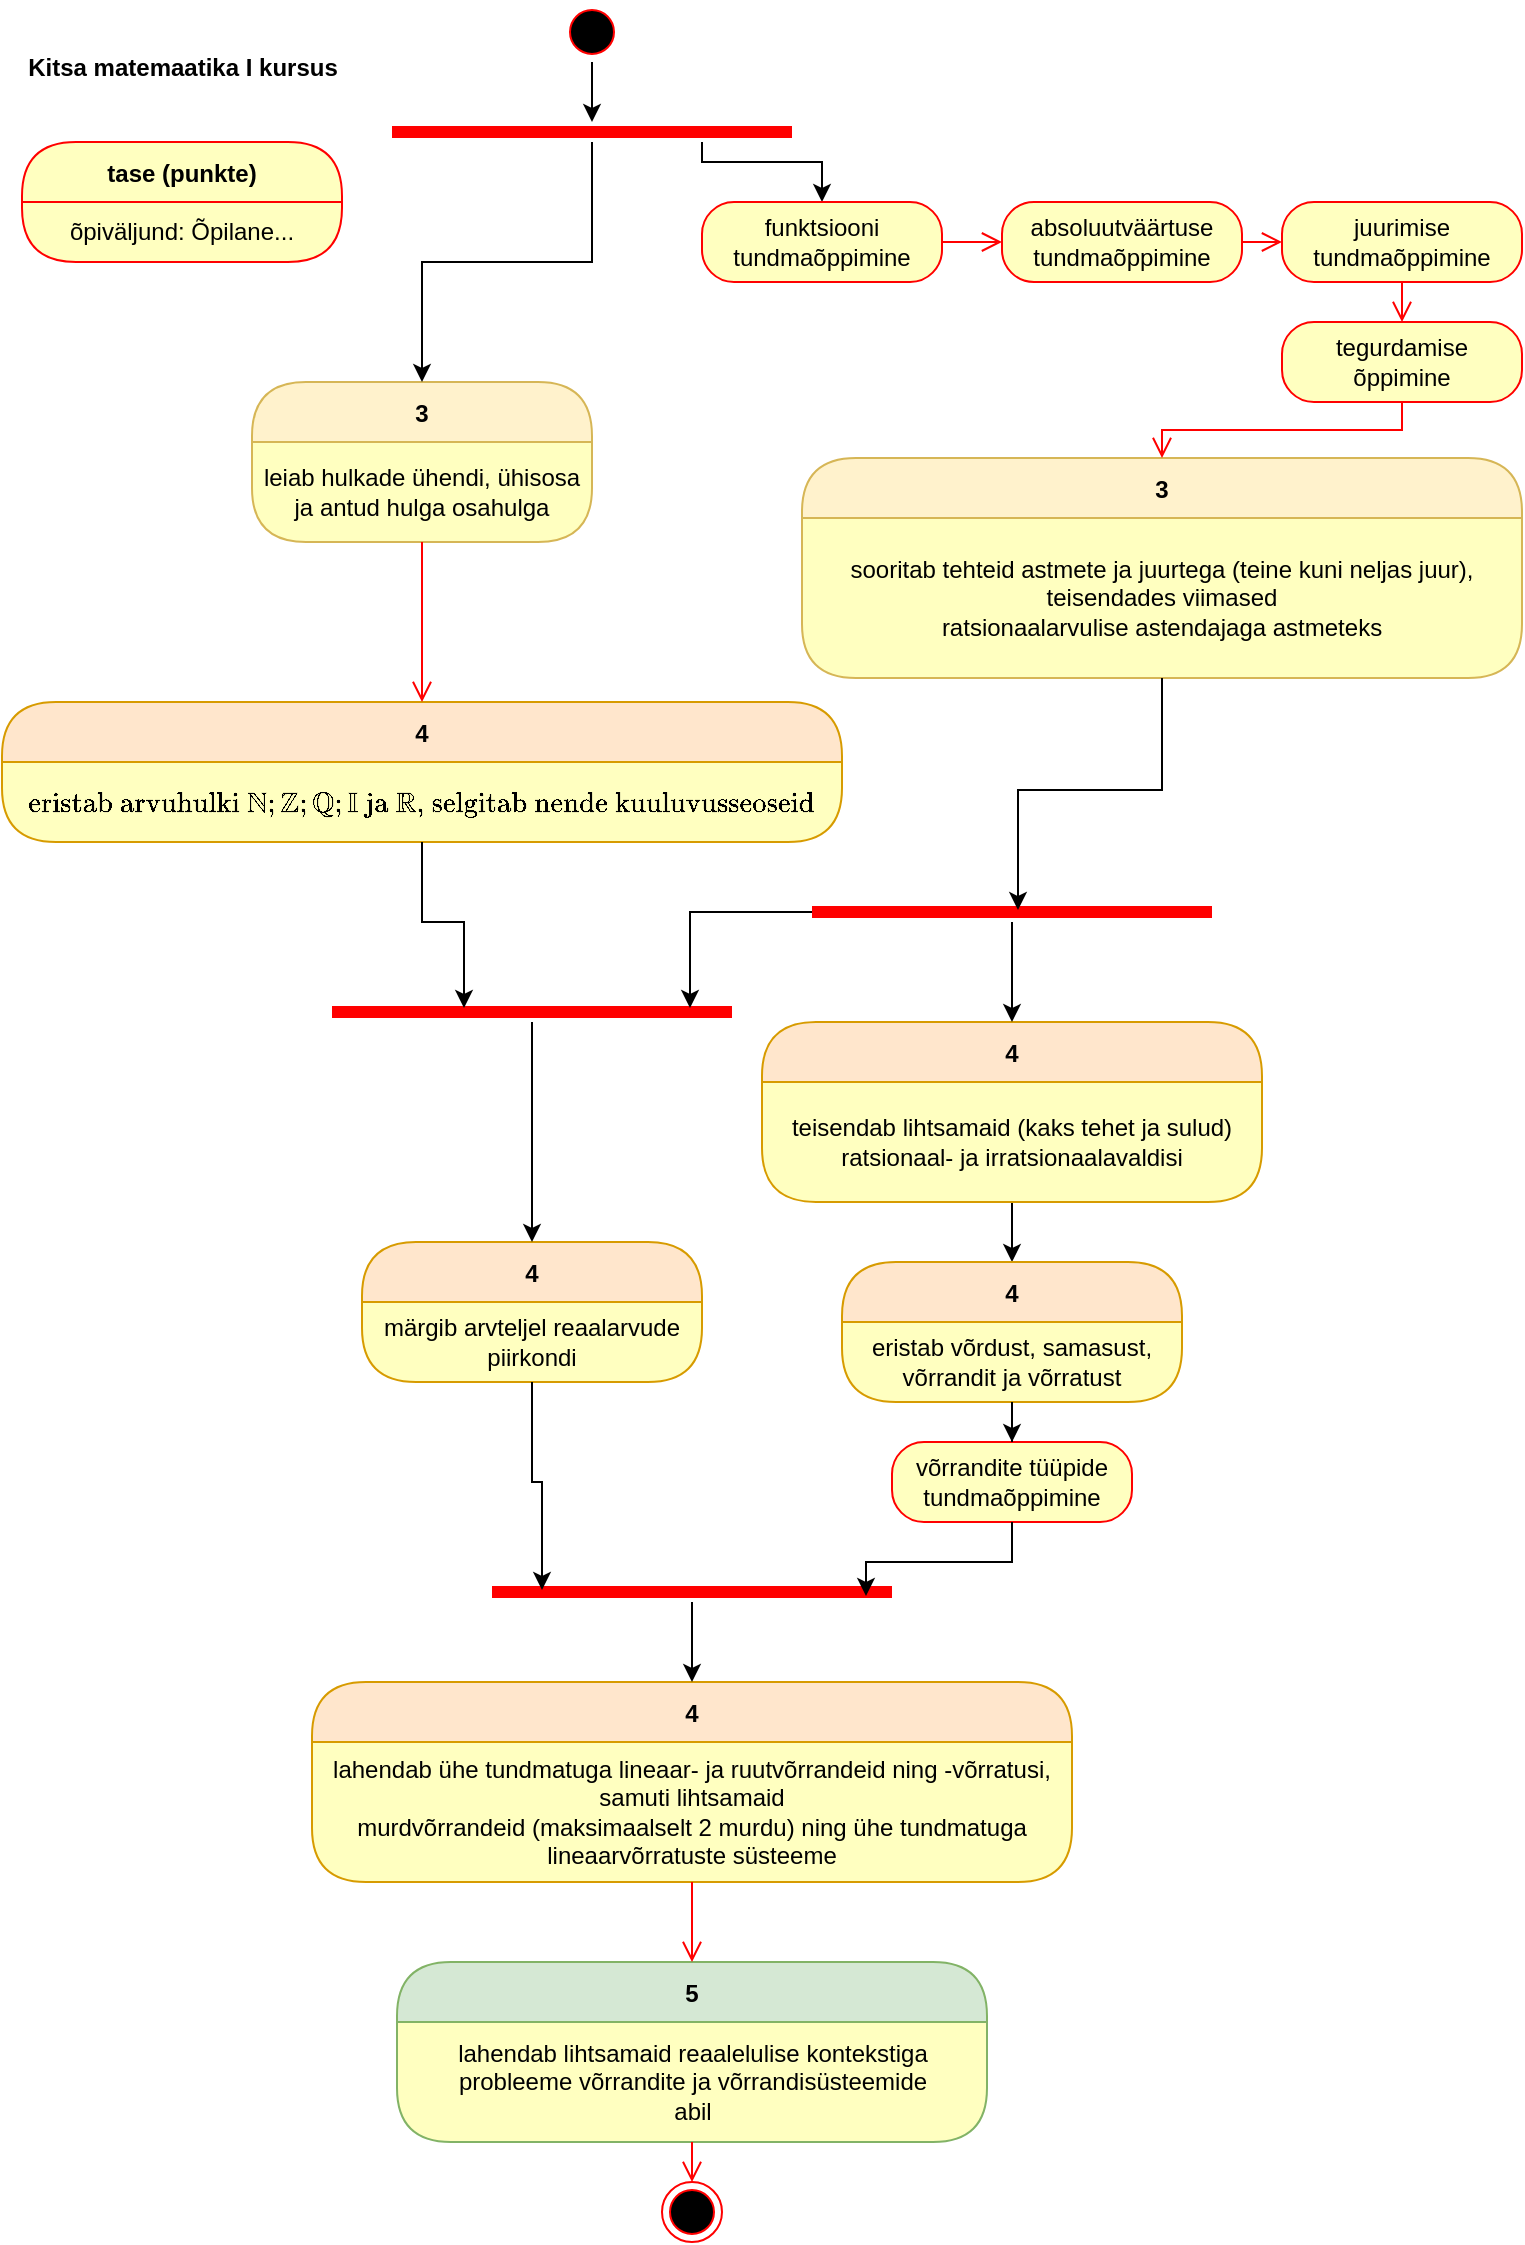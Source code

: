<mxfile version="25.0.1" pages="2">
  <diagram name="Page-1" id="HOLbYARwxGNt5G9FzNMO">
    <mxGraphModel dx="740" dy="413" grid="1" gridSize="10" guides="1" tooltips="1" connect="1" arrows="1" fold="1" page="1" pageScale="1" pageWidth="827" pageHeight="1169" math="1" shadow="0">
      <root>
        <mxCell id="0" />
        <mxCell id="1" parent="0" />
        <mxCell id="H3njUC9bQLBFBT5jkG47-1" value="" style="ellipse;html=1;shape=endState;fillColor=#000000;strokeColor=#ff0000;" parent="1" vertex="1">
          <mxGeometry x="370" y="1110" width="30" height="30" as="geometry" />
        </mxCell>
        <mxCell id="H3njUC9bQLBFBT5jkG47-2" value="5" style="swimlane;fontStyle=1;align=center;verticalAlign=middle;childLayout=stackLayout;horizontal=1;startSize=30;horizontalStack=0;resizeParent=0;resizeLast=1;container=0;collapsible=0;rounded=1;arcSize=30;strokeColor=#82b366;fillColor=#d5e8d4;swimlaneFillColor=#ffffc0;dropTarget=0;" parent="1" vertex="1">
          <mxGeometry x="237.5" y="1000" width="295" height="90" as="geometry" />
        </mxCell>
        <mxCell id="H3njUC9bQLBFBT5jkG47-3" value=" lahendab lihtsamaid reaalelulise kontekstiga probleeme võrrandite ja võrrandisüsteemide&lt;br/&gt;abil" style="text;html=1;strokeColor=none;fillColor=none;align=center;verticalAlign=middle;spacingLeft=4;spacingRight=4;whiteSpace=wrap;overflow=hidden;rotatable=0;fontColor=#000000;" parent="H3njUC9bQLBFBT5jkG47-2" vertex="1">
          <mxGeometry y="30" width="295" height="60" as="geometry" />
        </mxCell>
        <mxCell id="H3njUC9bQLBFBT5jkG47-4" value="" style="edgeStyle=orthogonalEdgeStyle;html=1;verticalAlign=bottom;endArrow=open;endSize=8;strokeColor=#ff0000;rounded=0;" parent="1" source="H3njUC9bQLBFBT5jkG47-2" target="H3njUC9bQLBFBT5jkG47-1" edge="1">
          <mxGeometry relative="1" as="geometry">
            <mxPoint x="380" y="980" as="targetPoint" />
          </mxGeometry>
        </mxCell>
        <mxCell id="Rrk2SFUDBp2oYCEs8pPQ-13" style="edgeStyle=orthogonalEdgeStyle;rounded=0;orthogonalLoop=1;jettySize=auto;html=1;" parent="1" source="H3njUC9bQLBFBT5jkG47-5" target="H3njUC9bQLBFBT5jkG47-14" edge="1">
          <mxGeometry relative="1" as="geometry" />
        </mxCell>
        <mxCell id="H3njUC9bQLBFBT5jkG47-5" value="4" style="swimlane;fontStyle=1;align=center;verticalAlign=middle;childLayout=stackLayout;horizontal=1;startSize=30;horizontalStack=0;resizeParent=0;resizeLast=1;container=0;collapsible=0;rounded=1;arcSize=30;strokeColor=#d79b00;fillColor=#ffe6cc;swimlaneFillColor=#ffffc0;dropTarget=0;" parent="1" vertex="1">
          <mxGeometry x="420" y="530" width="250" height="90" as="geometry" />
        </mxCell>
        <mxCell id="H3njUC9bQLBFBT5jkG47-6" value=" teisendab lihtsamaid (kaks tehet ja sulud) ratsionaal- ja irratsionaalavaldisi" style="text;html=1;strokeColor=none;fillColor=none;align=center;verticalAlign=middle;spacingLeft=4;spacingRight=4;whiteSpace=wrap;overflow=hidden;rotatable=0;fontColor=#000000;" parent="H3njUC9bQLBFBT5jkG47-5" vertex="1">
          <mxGeometry y="30" width="250" height="60" as="geometry" />
        </mxCell>
        <mxCell id="H3njUC9bQLBFBT5jkG47-8" value="3" style="swimlane;fontStyle=1;align=center;verticalAlign=middle;childLayout=stackLayout;horizontal=1;startSize=30;horizontalStack=0;resizeParent=0;resizeLast=1;container=0;collapsible=0;rounded=1;arcSize=30;strokeColor=#d6b656;fillColor=#fff2cc;swimlaneFillColor=#ffffc0;dropTarget=0;" parent="1" vertex="1">
          <mxGeometry x="440" y="248" width="360" height="110" as="geometry" />
        </mxCell>
        <mxCell id="H3njUC9bQLBFBT5jkG47-9" value="sooritab tehteid astmete ja juurtega (teine kuni neljas juur), teisendades viimased&lt;br/&gt;ratsionaalarvulise astendajaga astmeteks" style="text;html=1;strokeColor=none;fillColor=none;align=center;verticalAlign=middle;spacingLeft=4;spacingRight=4;whiteSpace=wrap;overflow=hidden;rotatable=0;fontColor=#000000;" parent="H3njUC9bQLBFBT5jkG47-8" vertex="1">
          <mxGeometry y="30" width="360" height="80" as="geometry" />
        </mxCell>
        <mxCell id="H3njUC9bQLBFBT5jkG47-11" value="4" style="swimlane;fontStyle=1;align=center;verticalAlign=middle;childLayout=stackLayout;horizontal=1;startSize=30;horizontalStack=0;resizeParent=0;resizeLast=1;container=0;collapsible=0;rounded=1;arcSize=30;strokeColor=#d79b00;fillColor=#ffe6cc;swimlaneFillColor=#ffffc0;dropTarget=0;" parent="1" vertex="1">
          <mxGeometry x="195" y="860" width="380" height="100" as="geometry" />
        </mxCell>
        <mxCell id="H3njUC9bQLBFBT5jkG47-12" value=" lahendab ühe tundmatuga lineaar- ja ruutvõrrandeid ning -võrratusi, samuti lihtsamaid&lt;br/&gt;murdvõrrandeid (maksimaalselt 2 murdu) ning ühe tundmatuga lineaarvõrratuste süsteeme" style="text;html=1;strokeColor=none;fillColor=none;align=center;verticalAlign=middle;spacingLeft=4;spacingRight=4;whiteSpace=wrap;overflow=hidden;rotatable=0;fontColor=#000000;" parent="H3njUC9bQLBFBT5jkG47-11" vertex="1">
          <mxGeometry y="30" width="380" height="70" as="geometry" />
        </mxCell>
        <mxCell id="H3njUC9bQLBFBT5jkG47-13" value="" style="edgeStyle=orthogonalEdgeStyle;html=1;verticalAlign=bottom;endArrow=open;endSize=8;strokeColor=#ff0000;rounded=0;" parent="1" source="H3njUC9bQLBFBT5jkG47-11" target="H3njUC9bQLBFBT5jkG47-2" edge="1">
          <mxGeometry relative="1" as="geometry">
            <mxPoint x="380" y="560" as="targetPoint" />
            <Array as="points">
              <mxPoint x="385" y="980" />
              <mxPoint x="385" y="980" />
            </Array>
          </mxGeometry>
        </mxCell>
        <mxCell id="H3njUC9bQLBFBT5jkG47-14" value="4" style="swimlane;fontStyle=1;align=center;verticalAlign=middle;childLayout=stackLayout;horizontal=1;startSize=30;horizontalStack=0;resizeParent=0;resizeLast=1;container=0;collapsible=0;rounded=1;arcSize=30;strokeColor=#d79b00;fillColor=#ffe6cc;swimlaneFillColor=#ffffc0;dropTarget=0;" parent="1" vertex="1">
          <mxGeometry x="460" y="650" width="170" height="70" as="geometry" />
        </mxCell>
        <mxCell id="H3njUC9bQLBFBT5jkG47-15" value="eristab võrdust, samasust, võrrandit ja võrratust" style="text;html=1;strokeColor=none;fillColor=none;align=center;verticalAlign=middle;spacingLeft=4;spacingRight=4;whiteSpace=wrap;overflow=hidden;rotatable=0;fontColor=#000000;" parent="H3njUC9bQLBFBT5jkG47-14" vertex="1">
          <mxGeometry y="30" width="170" height="40" as="geometry" />
        </mxCell>
        <mxCell id="H3njUC9bQLBFBT5jkG47-17" value="4" style="swimlane;fontStyle=1;align=center;verticalAlign=middle;childLayout=stackLayout;horizontal=1;startSize=30;horizontalStack=0;resizeParent=0;resizeLast=1;container=0;collapsible=0;rounded=1;arcSize=30;strokeColor=#d79b00;fillColor=#ffe6cc;swimlaneFillColor=#ffffc0;dropTarget=0;" parent="1" vertex="1">
          <mxGeometry x="220" y="640" width="170" height="70" as="geometry" />
        </mxCell>
        <mxCell id="H3njUC9bQLBFBT5jkG47-18" value="märgib arvteljel reaalarvude piirkondi" style="text;html=1;strokeColor=none;fillColor=none;align=center;verticalAlign=middle;spacingLeft=4;spacingRight=4;whiteSpace=wrap;overflow=hidden;rotatable=0;fontColor=#000000;" parent="H3njUC9bQLBFBT5jkG47-17" vertex="1">
          <mxGeometry y="30" width="170" height="40" as="geometry" />
        </mxCell>
        <mxCell id="H3njUC9bQLBFBT5jkG47-20" value="4" style="swimlane;fontStyle=1;align=center;verticalAlign=middle;childLayout=stackLayout;horizontal=1;startSize=30;horizontalStack=0;resizeParent=0;resizeLast=1;container=0;collapsible=0;rounded=1;arcSize=30;strokeColor=#d79b00;fillColor=#ffe6cc;swimlaneFillColor=#ffffc0;dropTarget=0;" parent="1" vertex="1">
          <mxGeometry x="40" y="370" width="420" height="70" as="geometry" />
        </mxCell>
        <mxCell id="H3njUC9bQLBFBT5jkG47-21" value="$$\text{eristab arvuhulki } \mathbb{N}; \mathbb{Z}; \mathbb{Q}; \mathbb{I}\text{ ja }\mathbb{R}\text{, selgitab nende kuuluvusseoseid}$$" style="text;html=1;strokeColor=none;fillColor=none;align=center;verticalAlign=middle;spacingLeft=4;spacingRight=4;whiteSpace=wrap;overflow=hidden;rotatable=0;fontColor=#000000;fontFamily=Helvetica;" parent="H3njUC9bQLBFBT5jkG47-20" vertex="1">
          <mxGeometry y="30" width="420" height="40" as="geometry" />
        </mxCell>
        <mxCell id="H3njUC9bQLBFBT5jkG47-23" value="3" style="swimlane;fontStyle=1;align=center;verticalAlign=middle;childLayout=stackLayout;horizontal=1;startSize=30;horizontalStack=0;resizeParent=0;resizeLast=1;container=0;collapsible=0;rounded=1;arcSize=30;strokeColor=#d6b656;fillColor=#fff2cc;swimlaneFillColor=#ffffc0;dropTarget=0;" parent="1" vertex="1">
          <mxGeometry x="165" y="210" width="170" height="80" as="geometry" />
        </mxCell>
        <mxCell id="H3njUC9bQLBFBT5jkG47-24" value=" leiab hulkade ühendi, ühisosa ja antud hulga osahulga" style="text;html=1;strokeColor=none;fillColor=none;align=center;verticalAlign=middle;spacingLeft=4;spacingRight=4;whiteSpace=wrap;overflow=hidden;rotatable=0;fontColor=#000000;" parent="H3njUC9bQLBFBT5jkG47-23" vertex="1">
          <mxGeometry y="30" width="170" height="50" as="geometry" />
        </mxCell>
        <mxCell id="H3njUC9bQLBFBT5jkG47-29" value=" leiab hulkade ühendi, ühisosa ja antud hulga osahulga" style="text;html=1;strokeColor=none;fillColor=none;align=center;verticalAlign=middle;spacingLeft=4;spacingRight=4;whiteSpace=wrap;overflow=hidden;rotatable=0;fontColor=#000000;" parent="H3njUC9bQLBFBT5jkG47-23" vertex="1">
          <mxGeometry y="80" width="170" as="geometry" />
        </mxCell>
        <mxCell id="H3njUC9bQLBFBT5jkG47-25" value="" style="edgeStyle=orthogonalEdgeStyle;html=1;verticalAlign=bottom;endArrow=open;endSize=8;strokeColor=#ff0000;rounded=0;" parent="1" source="H3njUC9bQLBFBT5jkG47-23" target="H3njUC9bQLBFBT5jkG47-20" edge="1">
          <mxGeometry relative="1" as="geometry">
            <mxPoint x="250" y="180" as="targetPoint" />
          </mxGeometry>
        </mxCell>
        <mxCell id="H3njUC9bQLBFBT5jkG47-26" value="" style="ellipse;html=1;shape=startState;fillColor=#000000;strokeColor=#ff0000;" parent="1" vertex="1">
          <mxGeometry x="320" y="20" width="30" height="30" as="geometry" />
        </mxCell>
        <mxCell id="H3njUC9bQLBFBT5jkG47-33" value="võrrandite tüüpide tundmaõppimine" style="rounded=1;whiteSpace=wrap;html=1;arcSize=40;fontColor=#000000;fillColor=#ffffc0;strokeColor=#ff0000;" parent="1" vertex="1">
          <mxGeometry x="485" y="740" width="120" height="40" as="geometry" />
        </mxCell>
        <mxCell id="H3njUC9bQLBFBT5jkG47-35" style="edgeStyle=orthogonalEdgeStyle;rounded=0;orthogonalLoop=1;jettySize=auto;html=1;" parent="1" source="H3njUC9bQLBFBT5jkG47-15" target="H3njUC9bQLBFBT5jkG47-33" edge="1">
          <mxGeometry relative="1" as="geometry" />
        </mxCell>
        <mxCell id="Rrk2SFUDBp2oYCEs8pPQ-14" style="edgeStyle=orthogonalEdgeStyle;rounded=0;orthogonalLoop=1;jettySize=auto;html=1;" parent="1" source="H3njUC9bQLBFBT5jkG47-36" target="H3njUC9bQLBFBT5jkG47-17" edge="1">
          <mxGeometry relative="1" as="geometry" />
        </mxCell>
        <mxCell id="H3njUC9bQLBFBT5jkG47-36" value="" style="shape=line;html=1;strokeWidth=6;strokeColor=#ff0000;" parent="1" vertex="1">
          <mxGeometry x="205" y="520" width="200" height="10" as="geometry" />
        </mxCell>
        <mxCell id="H3njUC9bQLBFBT5jkG47-41" style="edgeStyle=orthogonalEdgeStyle;rounded=0;orthogonalLoop=1;jettySize=auto;html=1;" parent="1" source="H3njUC9bQLBFBT5jkG47-38" target="H3njUC9bQLBFBT5jkG47-23" edge="1">
          <mxGeometry relative="1" as="geometry" />
        </mxCell>
        <mxCell id="Rrk2SFUDBp2oYCEs8pPQ-19" style="edgeStyle=orthogonalEdgeStyle;rounded=0;orthogonalLoop=1;jettySize=auto;html=1;" parent="1" source="H3njUC9bQLBFBT5jkG47-38" target="4UdZrBosyjMKKWAFA344-3" edge="1">
          <mxGeometry relative="1" as="geometry">
            <Array as="points">
              <mxPoint x="390" y="100" />
              <mxPoint x="450" y="100" />
            </Array>
          </mxGeometry>
        </mxCell>
        <mxCell id="H3njUC9bQLBFBT5jkG47-38" value="" style="shape=line;html=1;strokeWidth=6;strokeColor=#ff0000;" parent="1" vertex="1">
          <mxGeometry x="235" y="80" width="200" height="10" as="geometry" />
        </mxCell>
        <mxCell id="H3njUC9bQLBFBT5jkG47-40" style="edgeStyle=orthogonalEdgeStyle;rounded=0;orthogonalLoop=1;jettySize=auto;html=1;entryX=0.5;entryY=0;entryDx=0;entryDy=0;entryPerimeter=0;" parent="1" source="H3njUC9bQLBFBT5jkG47-26" target="H3njUC9bQLBFBT5jkG47-38" edge="1">
          <mxGeometry relative="1" as="geometry" />
        </mxCell>
        <mxCell id="Rrk2SFUDBp2oYCEs8pPQ-15" style="edgeStyle=orthogonalEdgeStyle;rounded=0;orthogonalLoop=1;jettySize=auto;html=1;" parent="1" source="H3njUC9bQLBFBT5jkG47-42" target="H3njUC9bQLBFBT5jkG47-5" edge="1">
          <mxGeometry relative="1" as="geometry" />
        </mxCell>
        <mxCell id="H3njUC9bQLBFBT5jkG47-42" value="" style="shape=line;html=1;strokeWidth=6;strokeColor=#ff0000;" parent="1" vertex="1">
          <mxGeometry x="445" y="470" width="200" height="10" as="geometry" />
        </mxCell>
        <mxCell id="Rrk2SFUDBp2oYCEs8pPQ-9" style="edgeStyle=orthogonalEdgeStyle;rounded=0;orthogonalLoop=1;jettySize=auto;html=1;" parent="1" source="H3njUC9bQLBFBT5jkG47-44" target="H3njUC9bQLBFBT5jkG47-11" edge="1">
          <mxGeometry relative="1" as="geometry" />
        </mxCell>
        <mxCell id="H3njUC9bQLBFBT5jkG47-44" value="" style="shape=line;html=1;strokeWidth=6;strokeColor=#ff0000;" parent="1" vertex="1">
          <mxGeometry x="285" y="810" width="200" height="10" as="geometry" />
        </mxCell>
        <mxCell id="Rrk2SFUDBp2oYCEs8pPQ-1" value="Kitsa matemaatika I kursus" style="text;align=center;fontStyle=1;verticalAlign=middle;spacingLeft=3;spacingRight=3;strokeColor=none;rotatable=0;points=[[0,0.5],[1,0.5]];portConstraint=eastwest;html=1;" parent="1" vertex="1">
          <mxGeometry x="90" y="40" width="80" height="26" as="geometry" />
        </mxCell>
        <mxCell id="Rrk2SFUDBp2oYCEs8pPQ-2" value="tase (punkte)" style="swimlane;fontStyle=1;align=center;verticalAlign=middle;childLayout=stackLayout;horizontal=1;startSize=30;horizontalStack=0;resizeParent=0;resizeLast=1;container=0;fontColor=#000000;collapsible=0;rounded=1;arcSize=30;strokeColor=#ff0000;fillColor=#ffffc0;swimlaneFillColor=#ffffc0;dropTarget=0;" parent="1" vertex="1">
          <mxGeometry x="50" y="90" width="160" height="60" as="geometry" />
        </mxCell>
        <mxCell id="Rrk2SFUDBp2oYCEs8pPQ-3" value="õpiväljund: Õpilane..." style="text;html=1;strokeColor=none;fillColor=none;align=center;verticalAlign=middle;spacingLeft=4;spacingRight=4;whiteSpace=wrap;overflow=hidden;rotatable=0;fontColor=#000000;" parent="Rrk2SFUDBp2oYCEs8pPQ-2" vertex="1">
          <mxGeometry y="30" width="160" height="30" as="geometry" />
        </mxCell>
        <mxCell id="Rrk2SFUDBp2oYCEs8pPQ-10" style="edgeStyle=orthogonalEdgeStyle;rounded=0;orthogonalLoop=1;jettySize=auto;html=1;entryX=0.935;entryY=0.7;entryDx=0;entryDy=0;entryPerimeter=0;" parent="1" source="H3njUC9bQLBFBT5jkG47-33" target="H3njUC9bQLBFBT5jkG47-44" edge="1">
          <mxGeometry relative="1" as="geometry" />
        </mxCell>
        <mxCell id="Rrk2SFUDBp2oYCEs8pPQ-11" style="edgeStyle=orthogonalEdgeStyle;rounded=0;orthogonalLoop=1;jettySize=auto;html=1;entryX=0.125;entryY=0.4;entryDx=0;entryDy=0;entryPerimeter=0;" parent="1" source="H3njUC9bQLBFBT5jkG47-18" target="H3njUC9bQLBFBT5jkG47-44" edge="1">
          <mxGeometry relative="1" as="geometry" />
        </mxCell>
        <mxCell id="Rrk2SFUDBp2oYCEs8pPQ-16" style="edgeStyle=orthogonalEdgeStyle;rounded=0;orthogonalLoop=1;jettySize=auto;html=1;entryX=0.895;entryY=0.3;entryDx=0;entryDy=0;entryPerimeter=0;" parent="1" source="H3njUC9bQLBFBT5jkG47-42" target="H3njUC9bQLBFBT5jkG47-36" edge="1">
          <mxGeometry relative="1" as="geometry" />
        </mxCell>
        <mxCell id="Rrk2SFUDBp2oYCEs8pPQ-17" style="edgeStyle=orthogonalEdgeStyle;rounded=0;orthogonalLoop=1;jettySize=auto;html=1;entryX=0.33;entryY=0.3;entryDx=0;entryDy=0;entryPerimeter=0;" parent="1" source="H3njUC9bQLBFBT5jkG47-21" target="H3njUC9bQLBFBT5jkG47-36" edge="1">
          <mxGeometry relative="1" as="geometry" />
        </mxCell>
        <mxCell id="Rrk2SFUDBp2oYCEs8pPQ-18" style="edgeStyle=orthogonalEdgeStyle;rounded=0;orthogonalLoop=1;jettySize=auto;html=1;entryX=0.515;entryY=0.4;entryDx=0;entryDy=0;entryPerimeter=0;" parent="1" source="H3njUC9bQLBFBT5jkG47-9" target="H3njUC9bQLBFBT5jkG47-42" edge="1">
          <mxGeometry relative="1" as="geometry" />
        </mxCell>
        <mxCell id="4UdZrBosyjMKKWAFA344-1" value="juurimise tundmaõppimine" style="rounded=1;whiteSpace=wrap;html=1;arcSize=40;fontColor=#000000;fillColor=#ffffc0;strokeColor=#ff0000;" parent="1" vertex="1">
          <mxGeometry x="680" y="120" width="120" height="40" as="geometry" />
        </mxCell>
        <mxCell id="4UdZrBosyjMKKWAFA344-2" value="" style="edgeStyle=orthogonalEdgeStyle;html=1;verticalAlign=bottom;endArrow=open;endSize=8;strokeColor=#ff0000;rounded=0;" parent="1" source="4UdZrBosyjMKKWAFA344-1" target="4UdZrBosyjMKKWAFA344-7" edge="1">
          <mxGeometry relative="1" as="geometry">
            <mxPoint x="705" y="150" as="targetPoint" />
          </mxGeometry>
        </mxCell>
        <mxCell id="4UdZrBosyjMKKWAFA344-3" value="funktsiooni tundmaõppimine" style="rounded=1;whiteSpace=wrap;html=1;arcSize=40;fontColor=#000000;fillColor=#ffffc0;strokeColor=#ff0000;" parent="1" vertex="1">
          <mxGeometry x="390" y="120" width="120" height="40" as="geometry" />
        </mxCell>
        <mxCell id="4UdZrBosyjMKKWAFA344-4" value="" style="edgeStyle=orthogonalEdgeStyle;html=1;verticalAlign=bottom;endArrow=open;endSize=8;strokeColor=#ff0000;rounded=0;" parent="1" source="4UdZrBosyjMKKWAFA344-3" target="4UdZrBosyjMKKWAFA344-5" edge="1">
          <mxGeometry relative="1" as="geometry">
            <mxPoint x="410" y="270" as="targetPoint" />
          </mxGeometry>
        </mxCell>
        <mxCell id="4UdZrBosyjMKKWAFA344-5" value="absoluutväärtuse tundmaõppimine" style="rounded=1;whiteSpace=wrap;html=1;arcSize=40;fontColor=#000000;fillColor=#ffffc0;strokeColor=#ff0000;" parent="1" vertex="1">
          <mxGeometry x="540" y="120" width="120" height="40" as="geometry" />
        </mxCell>
        <mxCell id="4UdZrBosyjMKKWAFA344-6" value="" style="edgeStyle=orthogonalEdgeStyle;html=1;verticalAlign=bottom;endArrow=open;endSize=8;strokeColor=#ff0000;rounded=0;" parent="1" source="4UdZrBosyjMKKWAFA344-5" target="4UdZrBosyjMKKWAFA344-1" edge="1">
          <mxGeometry relative="1" as="geometry">
            <mxPoint x="545" y="220" as="targetPoint" />
          </mxGeometry>
        </mxCell>
        <mxCell id="4UdZrBosyjMKKWAFA344-7" value="tegurdamise õppimine" style="rounded=1;whiteSpace=wrap;html=1;arcSize=40;fontColor=#000000;fillColor=#ffffc0;strokeColor=#ff0000;" parent="1" vertex="1">
          <mxGeometry x="680" y="180" width="120" height="40" as="geometry" />
        </mxCell>
        <mxCell id="4UdZrBosyjMKKWAFA344-8" value="" style="edgeStyle=orthogonalEdgeStyle;html=1;verticalAlign=bottom;endArrow=open;endSize=8;strokeColor=#ff0000;rounded=0;" parent="1" source="4UdZrBosyjMKKWAFA344-7" target="H3njUC9bQLBFBT5jkG47-8" edge="1">
          <mxGeometry relative="1" as="geometry">
            <mxPoint x="410" y="270" as="targetPoint" />
          </mxGeometry>
        </mxCell>
      </root>
    </mxGraphModel>
  </diagram>
  <diagram id="G3zDwb-mi2738iLz7LDv" name="Page-2">
    <mxGraphModel dx="1380" dy="907" grid="1" gridSize="10" guides="1" tooltips="1" connect="1" arrows="1" fold="1" page="1" pageScale="1" pageWidth="850" pageHeight="1100" math="0" shadow="0">
      <root>
        <mxCell id="0" />
        <mxCell id="1" parent="0" />
        <mxCell id="I_-PW9f_ODD57kMSkVxC-2" value="&lt;p data-pm-slice=&quot;1 1 []&quot;&gt;Hindan iga õpiväljundi saavutamist, mida kontrollin lühitestiga, mis võib sisaldada ülesandeid eri õpiväljundite kohta. Mitmes testis võib olla ülesandeid sama õpiväljundi kohta. See tähendab, et õpilane võib saada sama õpiväljundi kohta mitu hinnet. Kõrgem hinne näitab kõrgemat oskustaset. Arvesse läheb suurim hinne, mis näitab, kuhu õpilane on jõudnud. Kui see hinne on suurem kui eelmine hinne, siis on õpilane tõenäoliselt õppinud. Kui õpilane on ühe ja sama õpiväljundi saavutatuse kohta saanud mitu hinnet, nt 4, 2, 3, 1, siis kehtima jääb hinne 4, kuna see on suurim&amp;nbsp;hinne. Lühitesti sooritades on keelatud kasutada mis tahes info hankimise abivahendeid, välja arvatud enda või kaasõpilase aju. Matemaatikas tuleb lõpuks sooritada eksam ja valmistume selleks niimoodi. Kui õpilane siiski vähemalt puudutab keelatud abivahendit, siis ma õpilase sooritust ei hinda.&lt;/p&gt;&lt;p&gt;&lt;/p&gt;&lt;p&gt;Kui mingi õpiväljundi hinne on 1 või 2, siis saab õpilane minult kaheosalise kooliväliseks lahendamiseks mõeldud ülesannete kogumi, milles tuleb täielikult lahendada õpiväljundiga seotud eestikeelsete sõnade ristsõna ja vähemalt 50 % ulatuses teemakohased matemaatika tervikülesanded korrektselt. Ristsõna lahendamise eesmärk on oskus osata seotud sõnavara eesti keeles, et mõistaksime üksteist paremini. Kui korrektselt lahendatud matemaatikaülesandeid on vähem kui 50 % õpilasele määratud tervikülesannete arvust, siis saab õpilane uued matemaatikaülesanded, mida on sedapuhku kahekordne arv võrreldes eelmise ülesannete arvuga, mis tuleb lahendada samal tingimusel. Kui ka seekord normi ei saavutata, saab õpilane omakorda kahekordse arvu uusi ülesandeid samal tingimusel lahendamiseks ning see protsess võib kesta seni, kuni kestab kursus, mille lõppedes fikseerime kõik hinded lõplikuks kursusehindeks. Mida rohkem õpilane harjutab, seda paremini selgeks teema saab.&lt;/p&gt;&lt;p&gt;&lt;/p&gt;&lt;p&gt;Kui õpilane saaks testisoorituse hindeks 5 või kaks viit, siis on võimalus, et ta kutsutakse järgmises õppesessioonis, kui ta on kohal, vastavalt esimese kümne või viie minuti kestel tahvlile lahendama sarnast ülesannet ja kaasõpilastele valjuhäälselt selgitama ilma nimetatud keelatud abivahenditeta. Seeläbi kontrollime õpilase tegelikke oskusi ja see on võimalus õpilasel oma mõtteid selgitada. Kui õpilane seeläbi näitab, et ta päriselt oskab, siis saab boonuspunkti. Muul juhul peab õpilane edaspidi samasuguse ajapiiranguga õppesessioonidevahelise kuni 20-min pausi kestel minu antud paberilehele lahendama sarnase ülesande. Iga sellise pausi kestel toimub lahendamine, kuni on tõendatud oskus. Kui õpilane keeldub tahvlile lahendamast, siis ta lahendab samamoodi minu antud paberilehele nimetatud pausi kestel. See reegliosa on sisse seatud seetõttu, et vahel ma näen, et keegi justkui kirjutaks kuskilt maha, aga ma ei näe, kust, ning et vältida olukorda, milles õpilane saab lihtsalt mahakirjutamise eest maksimaalse hinde.&lt;/p&gt;&lt;p&gt;&lt;/p&gt;&lt;p&gt;Kursusel on kaheksa õpiväljundit, mille maksimaalne punktide arv on skaalal 1-5 vastavalt 3, 4, 4, 4, 4, 3, 4 ja 5. Kokku on seega võimalik saada 31 punkti terve kursuse peale kokku. Et minimaalne võimalik hinne on 1 ja maksimaalne võimalik hinne on 5, siis hinnete kaalud on vastavalt 0, 0,25, 0,5, 0,75 ja 1. Näiteks, kui sa saavutad esimese õpiväljundi hindele 4, saad (3 punkti) * 0,75 = 2,25 punkti. Kui testis on boonusülesanne, siis selle lahendamise eest on võimalik saada vastavalt märgitud tasemele rohkem punkte - eKoolis kaks viit. Kursusehinne arvutatakse vastavalt õppekavas sätestatud osamääradele. Nt kui sa saad kokku kogu kursuse peale 26,25 punkti, mis moodustab 31&#39;st osa, mis on vahemikus (75 %)-(89 %) lõpphindest, saad kursusehindeks 4.&lt;/p&gt;&lt;p&gt;&lt;/p&gt;&lt;p&gt;Eraldi hinnete parandamist me ei tee. Iga lühitest võib olla osaline või täielik eelneva testi järelvastamine. Kuni kursuse lõpuni on võimalik tõendada õpiväljundi saavutamist, kui vastav temaatika on testis. Muul juhul saab õpilane endale vähemalt 3 kujundada vastava õpiväljundi kohta nimetatud koolivälise ülesande sooritamise kaudu.&lt;/p&gt;" style="text;whiteSpace=wrap;html=1;fontFamily=Times New Roman;" vertex="1" parent="1">
          <mxGeometry x="268" y="40" width="315" height="1040" as="geometry" />
        </mxCell>
      </root>
    </mxGraphModel>
  </diagram>
</mxfile>
